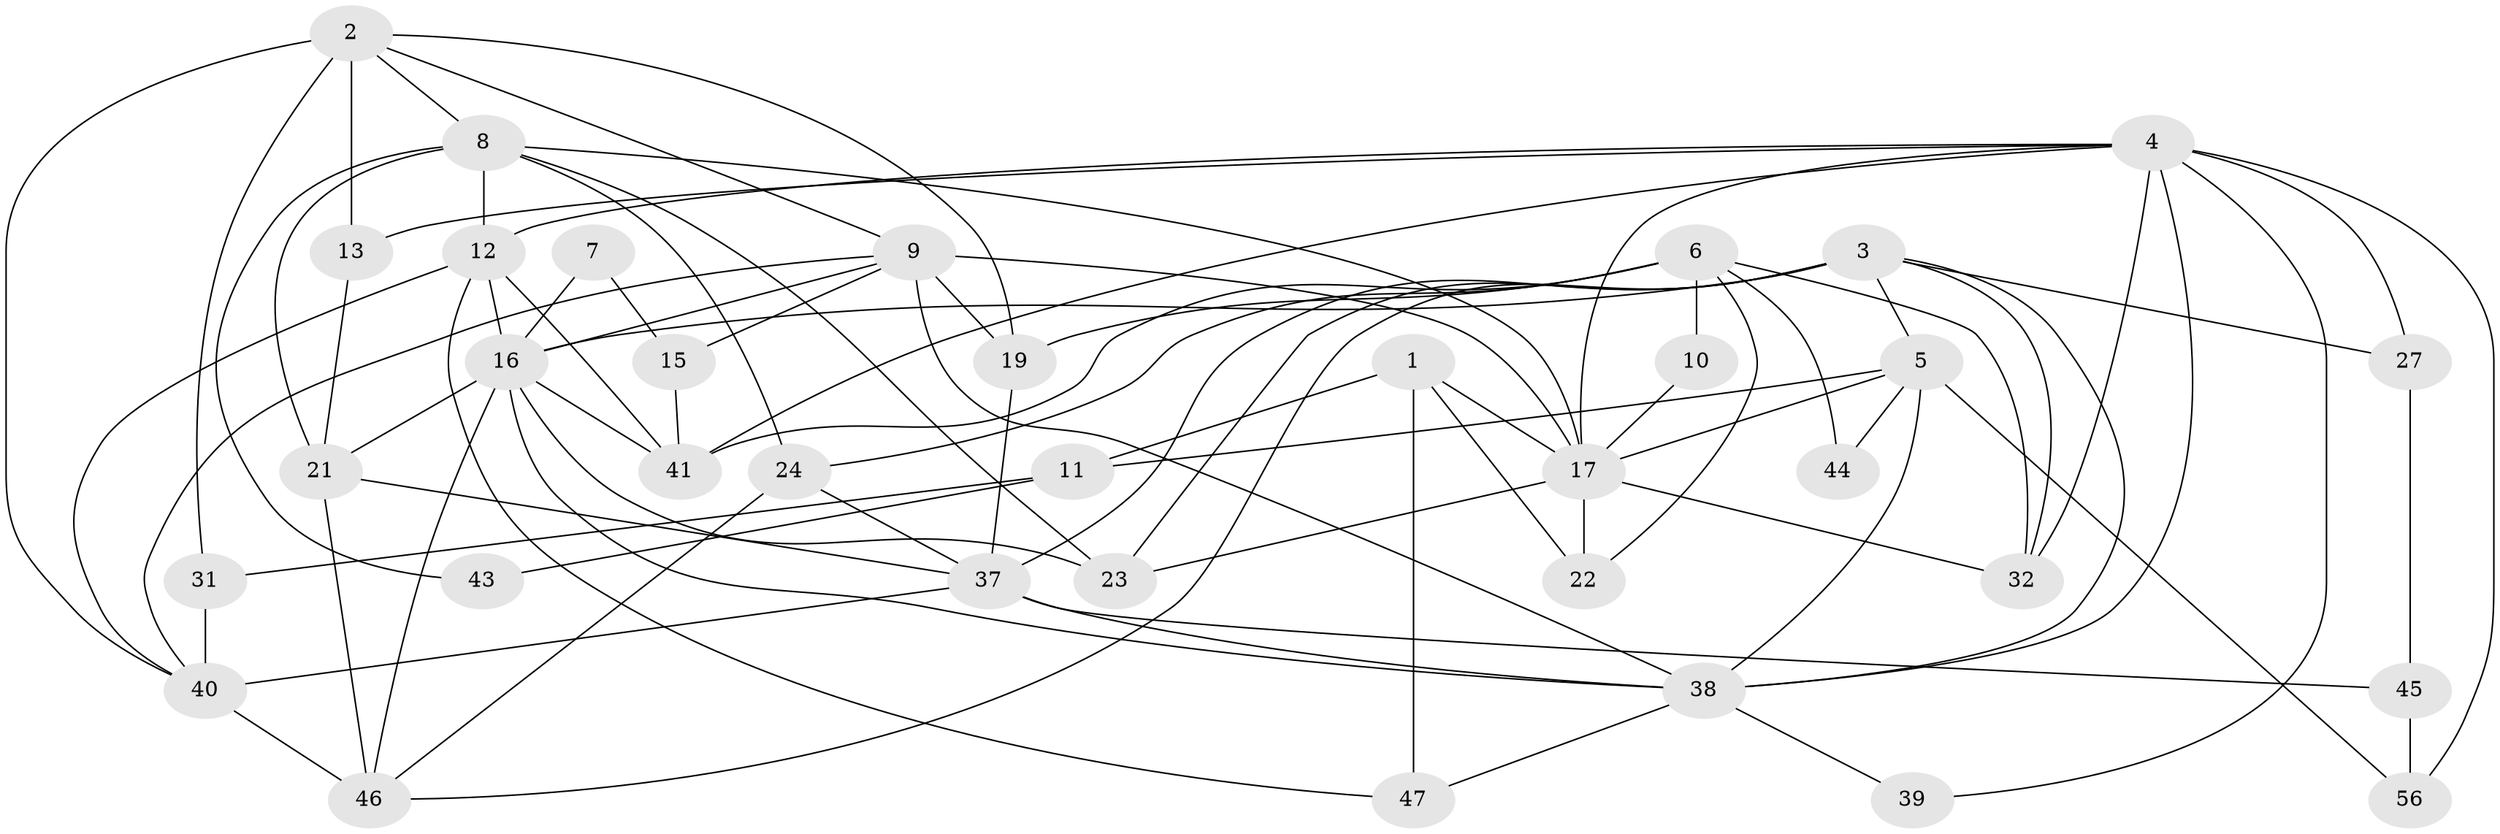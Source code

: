 // original degree distribution, {3: 0.22807017543859648, 5: 0.10526315789473684, 4: 0.40350877192982454, 7: 0.05263157894736842, 6: 0.07017543859649122, 2: 0.12280701754385964, 8: 0.017543859649122806}
// Generated by graph-tools (version 1.1) at 2025/11/02/27/25 16:11:23]
// undirected, 35 vertices, 84 edges
graph export_dot {
graph [start="1"]
  node [color=gray90,style=filled];
  1 [super="+54"];
  2 [super="+14"];
  3 [super="+26"];
  4 [super="+33"];
  5 [super="+36"];
  6 [super="+42"];
  7 [super="+55"];
  8 [super="+20"];
  9 [super="+34"];
  10;
  11 [super="+29"];
  12 [super="+25"];
  13;
  15;
  16 [super="+50"];
  17 [super="+18"];
  19 [super="+35"];
  21 [super="+30"];
  22;
  23 [super="+28"];
  24;
  27;
  31;
  32 [super="+51"];
  37 [super="+57"];
  38 [super="+52"];
  39;
  40 [super="+48"];
  41 [super="+49"];
  43;
  44;
  45;
  46 [super="+53"];
  47;
  56;
  1 -- 22;
  1 -- 17;
  1 -- 47;
  1 -- 11;
  2 -- 31 [weight=2];
  2 -- 13;
  2 -- 8;
  2 -- 40;
  2 -- 9;
  2 -- 19;
  3 -- 37;
  3 -- 32;
  3 -- 38;
  3 -- 5;
  3 -- 27;
  3 -- 46;
  3 -- 16;
  3 -- 23;
  4 -- 38;
  4 -- 13;
  4 -- 27;
  4 -- 56;
  4 -- 12;
  4 -- 39;
  4 -- 41;
  4 -- 32;
  4 -- 17;
  5 -- 38;
  5 -- 11 [weight=2];
  5 -- 44;
  5 -- 56;
  5 -- 17;
  6 -- 19 [weight=2];
  6 -- 10;
  6 -- 22;
  6 -- 44;
  6 -- 24;
  6 -- 32;
  6 -- 41;
  7 -- 15;
  7 -- 16 [weight=2];
  8 -- 43;
  8 -- 21;
  8 -- 24;
  8 -- 17;
  8 -- 12;
  8 -- 23;
  9 -- 38;
  9 -- 17;
  9 -- 40;
  9 -- 15;
  9 -- 16;
  9 -- 19 [weight=2];
  10 -- 17;
  11 -- 43;
  11 -- 31;
  12 -- 16;
  12 -- 47;
  12 -- 41;
  12 -- 40;
  13 -- 21;
  15 -- 41;
  16 -- 41;
  16 -- 21;
  16 -- 38;
  16 -- 46;
  16 -- 23;
  17 -- 23;
  17 -- 32;
  17 -- 22;
  19 -- 37;
  21 -- 46;
  21 -- 37;
  24 -- 37;
  24 -- 46;
  27 -- 45;
  31 -- 40;
  37 -- 45;
  37 -- 40;
  37 -- 38;
  38 -- 47;
  38 -- 39;
  40 -- 46 [weight=2];
  45 -- 56;
}
